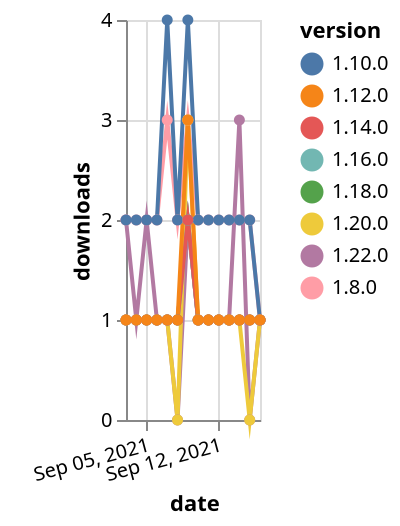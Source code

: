 {"$schema": "https://vega.github.io/schema/vega-lite/v5.json", "description": "A simple bar chart with embedded data.", "data": {"values": [{"date": "2021-09-03", "total": 174, "delta": 1, "version": "1.18.0"}, {"date": "2021-09-04", "total": 175, "delta": 1, "version": "1.18.0"}, {"date": "2021-09-05", "total": 176, "delta": 1, "version": "1.18.0"}, {"date": "2021-09-06", "total": 177, "delta": 1, "version": "1.18.0"}, {"date": "2021-09-07", "total": 178, "delta": 1, "version": "1.18.0"}, {"date": "2021-09-08", "total": 179, "delta": 1, "version": "1.18.0"}, {"date": "2021-09-09", "total": 181, "delta": 2, "version": "1.18.0"}, {"date": "2021-09-10", "total": 182, "delta": 1, "version": "1.18.0"}, {"date": "2021-09-11", "total": 183, "delta": 1, "version": "1.18.0"}, {"date": "2021-09-12", "total": 184, "delta": 1, "version": "1.18.0"}, {"date": "2021-09-13", "total": 185, "delta": 1, "version": "1.18.0"}, {"date": "2021-09-14", "total": 186, "delta": 1, "version": "1.18.0"}, {"date": "2021-09-15", "total": 187, "delta": 1, "version": "1.18.0"}, {"date": "2021-09-16", "total": 188, "delta": 1, "version": "1.18.0"}, {"date": "2021-09-03", "total": 128, "delta": 2, "version": "1.22.0"}, {"date": "2021-09-04", "total": 129, "delta": 1, "version": "1.22.0"}, {"date": "2021-09-05", "total": 131, "delta": 2, "version": "1.22.0"}, {"date": "2021-09-06", "total": 132, "delta": 1, "version": "1.22.0"}, {"date": "2021-09-07", "total": 133, "delta": 1, "version": "1.22.0"}, {"date": "2021-09-08", "total": 133, "delta": 0, "version": "1.22.0"}, {"date": "2021-09-09", "total": 135, "delta": 2, "version": "1.22.0"}, {"date": "2021-09-10", "total": 136, "delta": 1, "version": "1.22.0"}, {"date": "2021-09-11", "total": 137, "delta": 1, "version": "1.22.0"}, {"date": "2021-09-12", "total": 138, "delta": 1, "version": "1.22.0"}, {"date": "2021-09-13", "total": 139, "delta": 1, "version": "1.22.0"}, {"date": "2021-09-14", "total": 142, "delta": 3, "version": "1.22.0"}, {"date": "2021-09-15", "total": 142, "delta": 0, "version": "1.22.0"}, {"date": "2021-09-16", "total": 143, "delta": 1, "version": "1.22.0"}, {"date": "2021-09-03", "total": 2377, "delta": 2, "version": "1.8.0"}, {"date": "2021-09-04", "total": 2379, "delta": 2, "version": "1.8.0"}, {"date": "2021-09-05", "total": 2381, "delta": 2, "version": "1.8.0"}, {"date": "2021-09-06", "total": 2383, "delta": 2, "version": "1.8.0"}, {"date": "2021-09-07", "total": 2386, "delta": 3, "version": "1.8.0"}, {"date": "2021-09-08", "total": 2388, "delta": 2, "version": "1.8.0"}, {"date": "2021-09-09", "total": 2391, "delta": 3, "version": "1.8.0"}, {"date": "2021-09-10", "total": 2393, "delta": 2, "version": "1.8.0"}, {"date": "2021-09-11", "total": 2395, "delta": 2, "version": "1.8.0"}, {"date": "2021-09-12", "total": 2397, "delta": 2, "version": "1.8.0"}, {"date": "2021-09-13", "total": 2399, "delta": 2, "version": "1.8.0"}, {"date": "2021-09-14", "total": 2401, "delta": 2, "version": "1.8.0"}, {"date": "2021-09-15", "total": 2403, "delta": 2, "version": "1.8.0"}, {"date": "2021-09-16", "total": 2404, "delta": 1, "version": "1.8.0"}, {"date": "2021-09-03", "total": 2501, "delta": 2, "version": "1.10.0"}, {"date": "2021-09-04", "total": 2503, "delta": 2, "version": "1.10.0"}, {"date": "2021-09-05", "total": 2505, "delta": 2, "version": "1.10.0"}, {"date": "2021-09-06", "total": 2507, "delta": 2, "version": "1.10.0"}, {"date": "2021-09-07", "total": 2511, "delta": 4, "version": "1.10.0"}, {"date": "2021-09-08", "total": 2513, "delta": 2, "version": "1.10.0"}, {"date": "2021-09-09", "total": 2517, "delta": 4, "version": "1.10.0"}, {"date": "2021-09-10", "total": 2519, "delta": 2, "version": "1.10.0"}, {"date": "2021-09-11", "total": 2521, "delta": 2, "version": "1.10.0"}, {"date": "2021-09-12", "total": 2523, "delta": 2, "version": "1.10.0"}, {"date": "2021-09-13", "total": 2525, "delta": 2, "version": "1.10.0"}, {"date": "2021-09-14", "total": 2527, "delta": 2, "version": "1.10.0"}, {"date": "2021-09-15", "total": 2529, "delta": 2, "version": "1.10.0"}, {"date": "2021-09-16", "total": 2530, "delta": 1, "version": "1.10.0"}, {"date": "2021-09-03", "total": 205, "delta": 1, "version": "1.20.0"}, {"date": "2021-09-04", "total": 206, "delta": 1, "version": "1.20.0"}, {"date": "2021-09-05", "total": 207, "delta": 1, "version": "1.20.0"}, {"date": "2021-09-06", "total": 208, "delta": 1, "version": "1.20.0"}, {"date": "2021-09-07", "total": 209, "delta": 1, "version": "1.20.0"}, {"date": "2021-09-08", "total": 209, "delta": 0, "version": "1.20.0"}, {"date": "2021-09-09", "total": 212, "delta": 3, "version": "1.20.0"}, {"date": "2021-09-10", "total": 213, "delta": 1, "version": "1.20.0"}, {"date": "2021-09-11", "total": 214, "delta": 1, "version": "1.20.0"}, {"date": "2021-09-12", "total": 215, "delta": 1, "version": "1.20.0"}, {"date": "2021-09-13", "total": 216, "delta": 1, "version": "1.20.0"}, {"date": "2021-09-14", "total": 217, "delta": 1, "version": "1.20.0"}, {"date": "2021-09-15", "total": 217, "delta": 0, "version": "1.20.0"}, {"date": "2021-09-16", "total": 218, "delta": 1, "version": "1.20.0"}, {"date": "2021-09-03", "total": 198, "delta": 1, "version": "1.16.0"}, {"date": "2021-09-04", "total": 199, "delta": 1, "version": "1.16.0"}, {"date": "2021-09-05", "total": 200, "delta": 1, "version": "1.16.0"}, {"date": "2021-09-06", "total": 201, "delta": 1, "version": "1.16.0"}, {"date": "2021-09-07", "total": 202, "delta": 1, "version": "1.16.0"}, {"date": "2021-09-08", "total": 203, "delta": 1, "version": "1.16.0"}, {"date": "2021-09-09", "total": 205, "delta": 2, "version": "1.16.0"}, {"date": "2021-09-10", "total": 206, "delta": 1, "version": "1.16.0"}, {"date": "2021-09-11", "total": 207, "delta": 1, "version": "1.16.0"}, {"date": "2021-09-12", "total": 208, "delta": 1, "version": "1.16.0"}, {"date": "2021-09-13", "total": 209, "delta": 1, "version": "1.16.0"}, {"date": "2021-09-14", "total": 210, "delta": 1, "version": "1.16.0"}, {"date": "2021-09-15", "total": 211, "delta": 1, "version": "1.16.0"}, {"date": "2021-09-16", "total": 212, "delta": 1, "version": "1.16.0"}, {"date": "2021-09-03", "total": 205, "delta": 1, "version": "1.14.0"}, {"date": "2021-09-04", "total": 206, "delta": 1, "version": "1.14.0"}, {"date": "2021-09-05", "total": 207, "delta": 1, "version": "1.14.0"}, {"date": "2021-09-06", "total": 208, "delta": 1, "version": "1.14.0"}, {"date": "2021-09-07", "total": 209, "delta": 1, "version": "1.14.0"}, {"date": "2021-09-08", "total": 210, "delta": 1, "version": "1.14.0"}, {"date": "2021-09-09", "total": 212, "delta": 2, "version": "1.14.0"}, {"date": "2021-09-10", "total": 213, "delta": 1, "version": "1.14.0"}, {"date": "2021-09-11", "total": 214, "delta": 1, "version": "1.14.0"}, {"date": "2021-09-12", "total": 215, "delta": 1, "version": "1.14.0"}, {"date": "2021-09-13", "total": 216, "delta": 1, "version": "1.14.0"}, {"date": "2021-09-14", "total": 217, "delta": 1, "version": "1.14.0"}, {"date": "2021-09-15", "total": 218, "delta": 1, "version": "1.14.0"}, {"date": "2021-09-16", "total": 219, "delta": 1, "version": "1.14.0"}, {"date": "2021-09-03", "total": 405, "delta": 1, "version": "1.12.0"}, {"date": "2021-09-04", "total": 406, "delta": 1, "version": "1.12.0"}, {"date": "2021-09-05", "total": 407, "delta": 1, "version": "1.12.0"}, {"date": "2021-09-06", "total": 408, "delta": 1, "version": "1.12.0"}, {"date": "2021-09-07", "total": 409, "delta": 1, "version": "1.12.0"}, {"date": "2021-09-08", "total": 410, "delta": 1, "version": "1.12.0"}, {"date": "2021-09-09", "total": 413, "delta": 3, "version": "1.12.0"}, {"date": "2021-09-10", "total": 414, "delta": 1, "version": "1.12.0"}, {"date": "2021-09-11", "total": 415, "delta": 1, "version": "1.12.0"}, {"date": "2021-09-12", "total": 416, "delta": 1, "version": "1.12.0"}, {"date": "2021-09-13", "total": 417, "delta": 1, "version": "1.12.0"}, {"date": "2021-09-14", "total": 418, "delta": 1, "version": "1.12.0"}, {"date": "2021-09-15", "total": 419, "delta": 1, "version": "1.12.0"}, {"date": "2021-09-16", "total": 420, "delta": 1, "version": "1.12.0"}]}, "width": "container", "mark": {"type": "line", "point": {"filled": true}}, "encoding": {"x": {"field": "date", "type": "temporal", "timeUnit": "yearmonthdate", "title": "date", "axis": {"labelAngle": -15}}, "y": {"field": "delta", "type": "quantitative", "title": "downloads"}, "color": {"field": "version", "type": "nominal"}, "tooltip": {"field": "delta"}}}